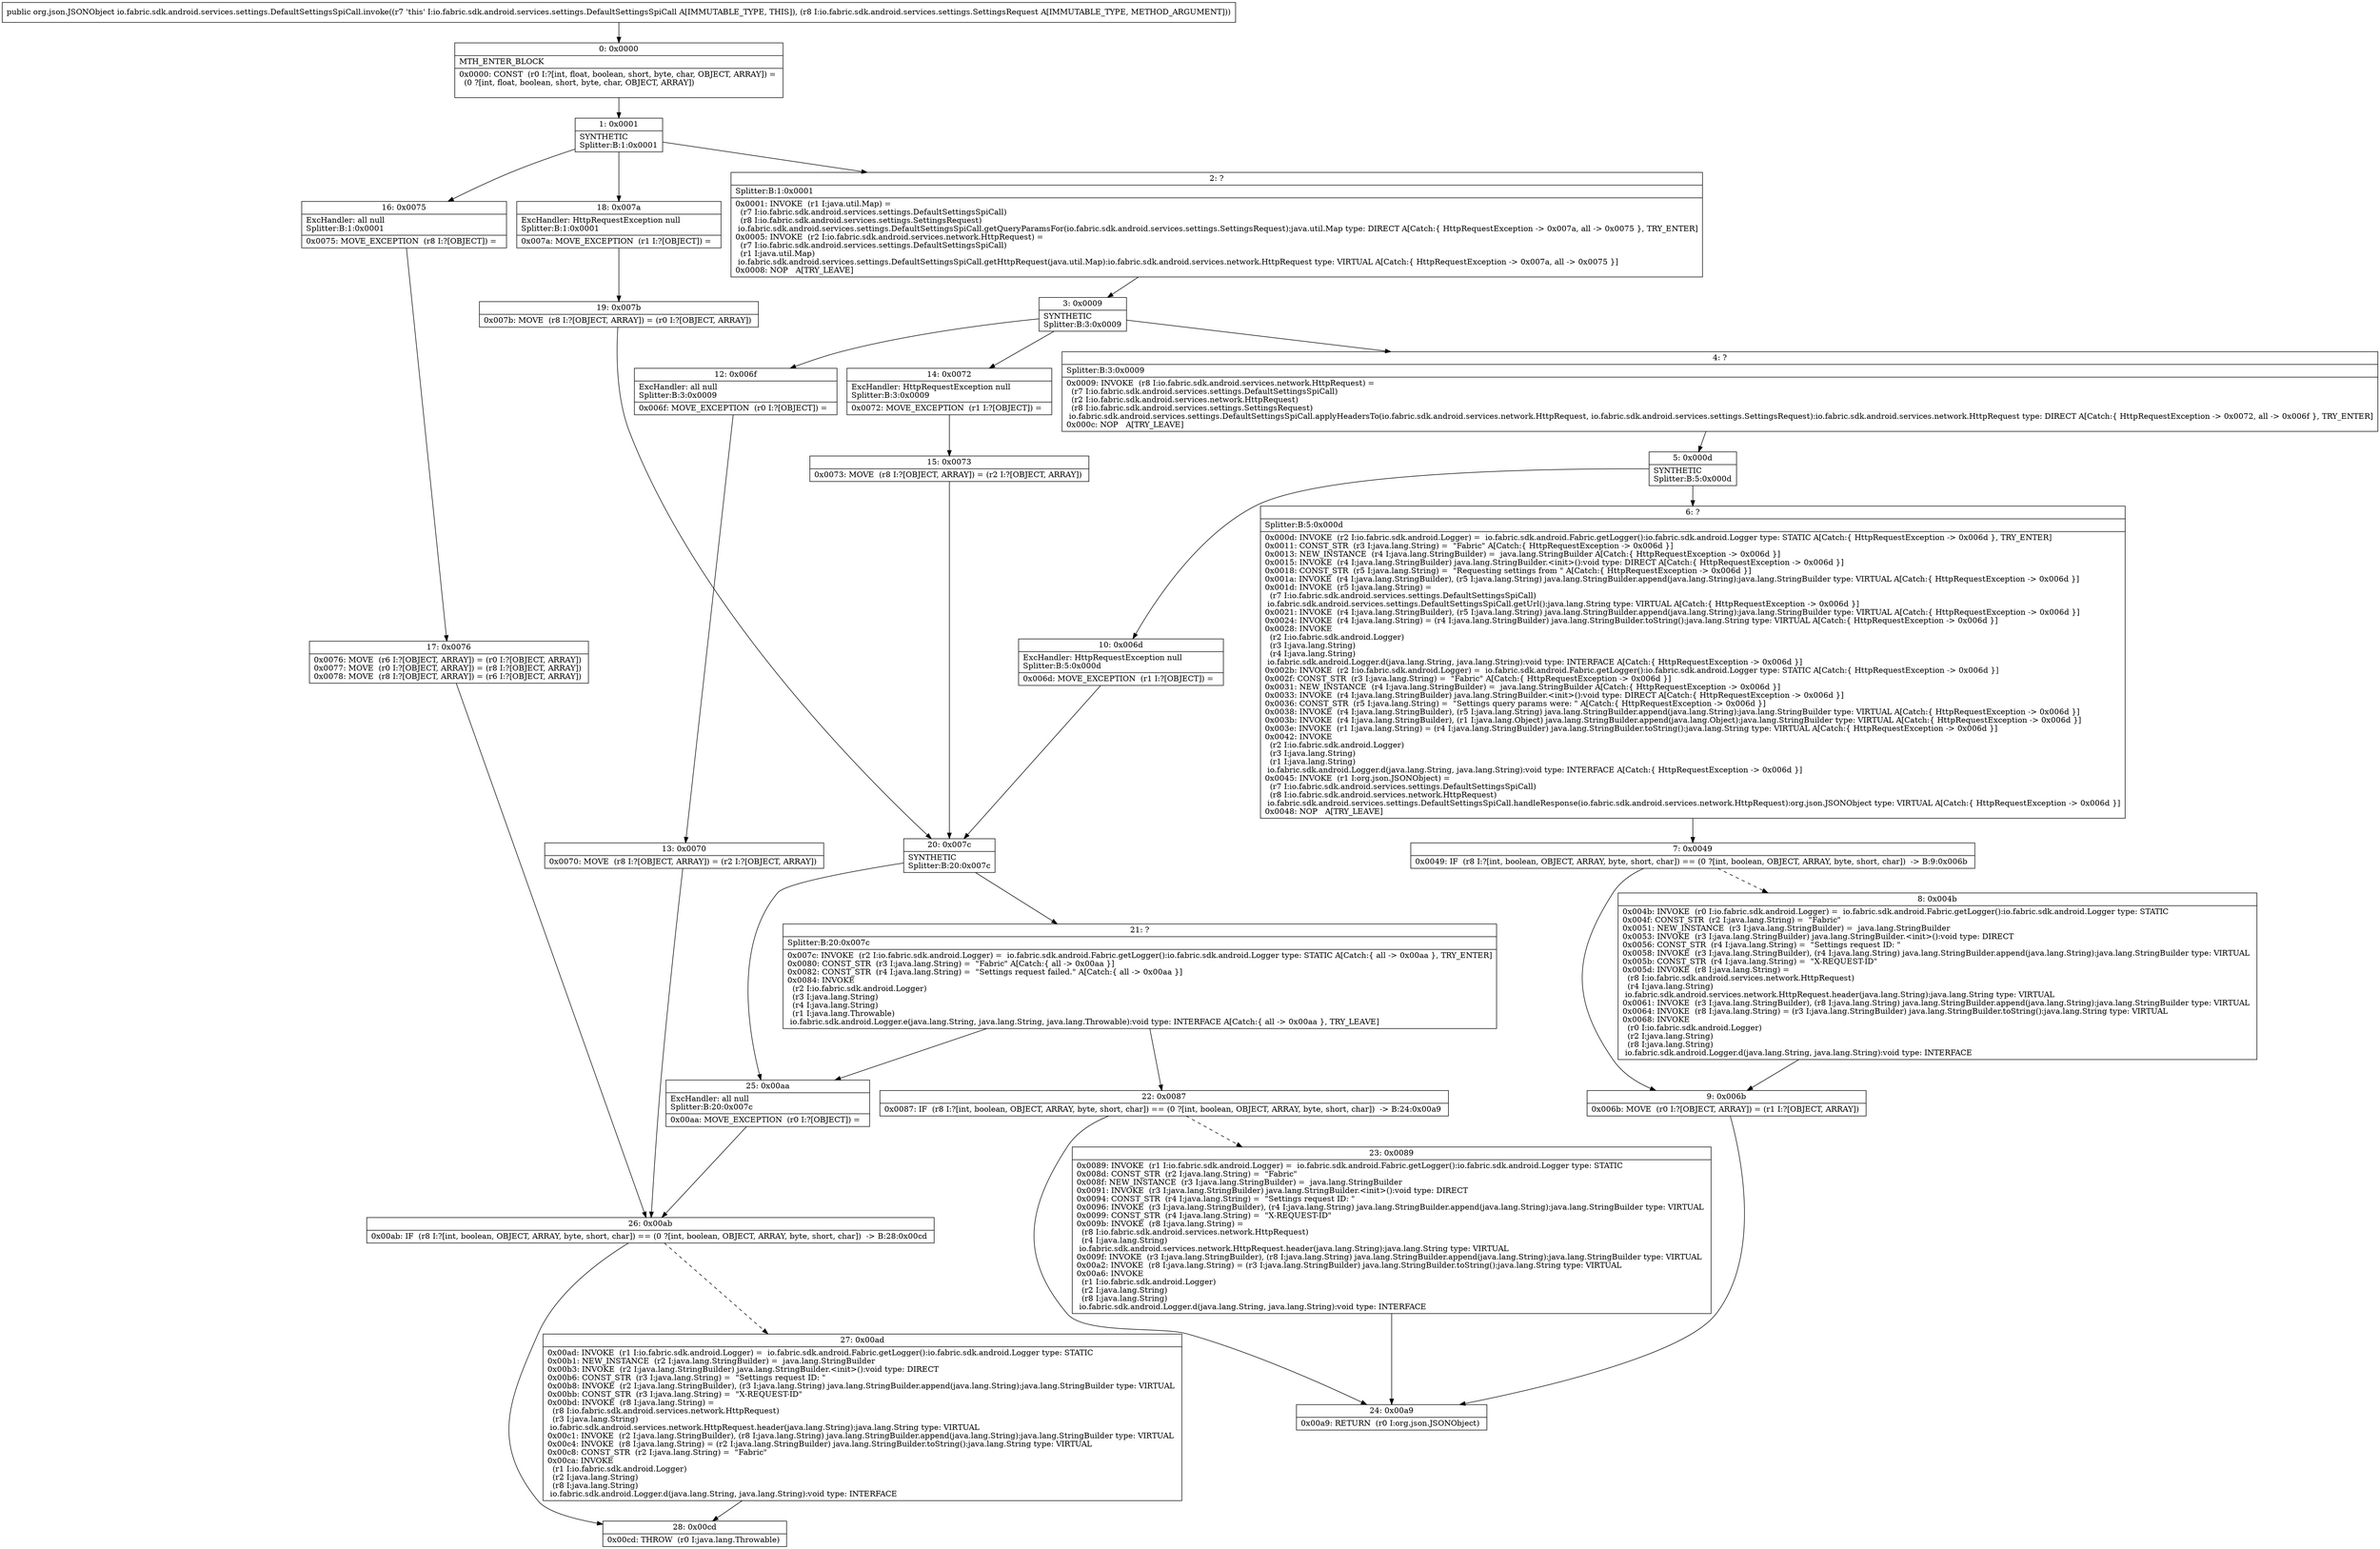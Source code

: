 digraph "CFG forio.fabric.sdk.android.services.settings.DefaultSettingsSpiCall.invoke(Lio\/fabric\/sdk\/android\/services\/settings\/SettingsRequest;)Lorg\/json\/JSONObject;" {
Node_0 [shape=record,label="{0\:\ 0x0000|MTH_ENTER_BLOCK\l|0x0000: CONST  (r0 I:?[int, float, boolean, short, byte, char, OBJECT, ARRAY]) = \l  (0 ?[int, float, boolean, short, byte, char, OBJECT, ARRAY])\l \l}"];
Node_1 [shape=record,label="{1\:\ 0x0001|SYNTHETIC\lSplitter:B:1:0x0001\l}"];
Node_2 [shape=record,label="{2\:\ ?|Splitter:B:1:0x0001\l|0x0001: INVOKE  (r1 I:java.util.Map) = \l  (r7 I:io.fabric.sdk.android.services.settings.DefaultSettingsSpiCall)\l  (r8 I:io.fabric.sdk.android.services.settings.SettingsRequest)\l io.fabric.sdk.android.services.settings.DefaultSettingsSpiCall.getQueryParamsFor(io.fabric.sdk.android.services.settings.SettingsRequest):java.util.Map type: DIRECT A[Catch:\{ HttpRequestException \-\> 0x007a, all \-\> 0x0075 \}, TRY_ENTER]\l0x0005: INVOKE  (r2 I:io.fabric.sdk.android.services.network.HttpRequest) = \l  (r7 I:io.fabric.sdk.android.services.settings.DefaultSettingsSpiCall)\l  (r1 I:java.util.Map)\l io.fabric.sdk.android.services.settings.DefaultSettingsSpiCall.getHttpRequest(java.util.Map):io.fabric.sdk.android.services.network.HttpRequest type: VIRTUAL A[Catch:\{ HttpRequestException \-\> 0x007a, all \-\> 0x0075 \}]\l0x0008: NOP   A[TRY_LEAVE]\l}"];
Node_3 [shape=record,label="{3\:\ 0x0009|SYNTHETIC\lSplitter:B:3:0x0009\l}"];
Node_4 [shape=record,label="{4\:\ ?|Splitter:B:3:0x0009\l|0x0009: INVOKE  (r8 I:io.fabric.sdk.android.services.network.HttpRequest) = \l  (r7 I:io.fabric.sdk.android.services.settings.DefaultSettingsSpiCall)\l  (r2 I:io.fabric.sdk.android.services.network.HttpRequest)\l  (r8 I:io.fabric.sdk.android.services.settings.SettingsRequest)\l io.fabric.sdk.android.services.settings.DefaultSettingsSpiCall.applyHeadersTo(io.fabric.sdk.android.services.network.HttpRequest, io.fabric.sdk.android.services.settings.SettingsRequest):io.fabric.sdk.android.services.network.HttpRequest type: DIRECT A[Catch:\{ HttpRequestException \-\> 0x0072, all \-\> 0x006f \}, TRY_ENTER]\l0x000c: NOP   A[TRY_LEAVE]\l}"];
Node_5 [shape=record,label="{5\:\ 0x000d|SYNTHETIC\lSplitter:B:5:0x000d\l}"];
Node_6 [shape=record,label="{6\:\ ?|Splitter:B:5:0x000d\l|0x000d: INVOKE  (r2 I:io.fabric.sdk.android.Logger) =  io.fabric.sdk.android.Fabric.getLogger():io.fabric.sdk.android.Logger type: STATIC A[Catch:\{ HttpRequestException \-\> 0x006d \}, TRY_ENTER]\l0x0011: CONST_STR  (r3 I:java.lang.String) =  \"Fabric\" A[Catch:\{ HttpRequestException \-\> 0x006d \}]\l0x0013: NEW_INSTANCE  (r4 I:java.lang.StringBuilder) =  java.lang.StringBuilder A[Catch:\{ HttpRequestException \-\> 0x006d \}]\l0x0015: INVOKE  (r4 I:java.lang.StringBuilder) java.lang.StringBuilder.\<init\>():void type: DIRECT A[Catch:\{ HttpRequestException \-\> 0x006d \}]\l0x0018: CONST_STR  (r5 I:java.lang.String) =  \"Requesting settings from \" A[Catch:\{ HttpRequestException \-\> 0x006d \}]\l0x001a: INVOKE  (r4 I:java.lang.StringBuilder), (r5 I:java.lang.String) java.lang.StringBuilder.append(java.lang.String):java.lang.StringBuilder type: VIRTUAL A[Catch:\{ HttpRequestException \-\> 0x006d \}]\l0x001d: INVOKE  (r5 I:java.lang.String) = \l  (r7 I:io.fabric.sdk.android.services.settings.DefaultSettingsSpiCall)\l io.fabric.sdk.android.services.settings.DefaultSettingsSpiCall.getUrl():java.lang.String type: VIRTUAL A[Catch:\{ HttpRequestException \-\> 0x006d \}]\l0x0021: INVOKE  (r4 I:java.lang.StringBuilder), (r5 I:java.lang.String) java.lang.StringBuilder.append(java.lang.String):java.lang.StringBuilder type: VIRTUAL A[Catch:\{ HttpRequestException \-\> 0x006d \}]\l0x0024: INVOKE  (r4 I:java.lang.String) = (r4 I:java.lang.StringBuilder) java.lang.StringBuilder.toString():java.lang.String type: VIRTUAL A[Catch:\{ HttpRequestException \-\> 0x006d \}]\l0x0028: INVOKE  \l  (r2 I:io.fabric.sdk.android.Logger)\l  (r3 I:java.lang.String)\l  (r4 I:java.lang.String)\l io.fabric.sdk.android.Logger.d(java.lang.String, java.lang.String):void type: INTERFACE A[Catch:\{ HttpRequestException \-\> 0x006d \}]\l0x002b: INVOKE  (r2 I:io.fabric.sdk.android.Logger) =  io.fabric.sdk.android.Fabric.getLogger():io.fabric.sdk.android.Logger type: STATIC A[Catch:\{ HttpRequestException \-\> 0x006d \}]\l0x002f: CONST_STR  (r3 I:java.lang.String) =  \"Fabric\" A[Catch:\{ HttpRequestException \-\> 0x006d \}]\l0x0031: NEW_INSTANCE  (r4 I:java.lang.StringBuilder) =  java.lang.StringBuilder A[Catch:\{ HttpRequestException \-\> 0x006d \}]\l0x0033: INVOKE  (r4 I:java.lang.StringBuilder) java.lang.StringBuilder.\<init\>():void type: DIRECT A[Catch:\{ HttpRequestException \-\> 0x006d \}]\l0x0036: CONST_STR  (r5 I:java.lang.String) =  \"Settings query params were: \" A[Catch:\{ HttpRequestException \-\> 0x006d \}]\l0x0038: INVOKE  (r4 I:java.lang.StringBuilder), (r5 I:java.lang.String) java.lang.StringBuilder.append(java.lang.String):java.lang.StringBuilder type: VIRTUAL A[Catch:\{ HttpRequestException \-\> 0x006d \}]\l0x003b: INVOKE  (r4 I:java.lang.StringBuilder), (r1 I:java.lang.Object) java.lang.StringBuilder.append(java.lang.Object):java.lang.StringBuilder type: VIRTUAL A[Catch:\{ HttpRequestException \-\> 0x006d \}]\l0x003e: INVOKE  (r1 I:java.lang.String) = (r4 I:java.lang.StringBuilder) java.lang.StringBuilder.toString():java.lang.String type: VIRTUAL A[Catch:\{ HttpRequestException \-\> 0x006d \}]\l0x0042: INVOKE  \l  (r2 I:io.fabric.sdk.android.Logger)\l  (r3 I:java.lang.String)\l  (r1 I:java.lang.String)\l io.fabric.sdk.android.Logger.d(java.lang.String, java.lang.String):void type: INTERFACE A[Catch:\{ HttpRequestException \-\> 0x006d \}]\l0x0045: INVOKE  (r1 I:org.json.JSONObject) = \l  (r7 I:io.fabric.sdk.android.services.settings.DefaultSettingsSpiCall)\l  (r8 I:io.fabric.sdk.android.services.network.HttpRequest)\l io.fabric.sdk.android.services.settings.DefaultSettingsSpiCall.handleResponse(io.fabric.sdk.android.services.network.HttpRequest):org.json.JSONObject type: VIRTUAL A[Catch:\{ HttpRequestException \-\> 0x006d \}]\l0x0048: NOP   A[TRY_LEAVE]\l}"];
Node_7 [shape=record,label="{7\:\ 0x0049|0x0049: IF  (r8 I:?[int, boolean, OBJECT, ARRAY, byte, short, char]) == (0 ?[int, boolean, OBJECT, ARRAY, byte, short, char])  \-\> B:9:0x006b \l}"];
Node_8 [shape=record,label="{8\:\ 0x004b|0x004b: INVOKE  (r0 I:io.fabric.sdk.android.Logger) =  io.fabric.sdk.android.Fabric.getLogger():io.fabric.sdk.android.Logger type: STATIC \l0x004f: CONST_STR  (r2 I:java.lang.String) =  \"Fabric\" \l0x0051: NEW_INSTANCE  (r3 I:java.lang.StringBuilder) =  java.lang.StringBuilder \l0x0053: INVOKE  (r3 I:java.lang.StringBuilder) java.lang.StringBuilder.\<init\>():void type: DIRECT \l0x0056: CONST_STR  (r4 I:java.lang.String) =  \"Settings request ID: \" \l0x0058: INVOKE  (r3 I:java.lang.StringBuilder), (r4 I:java.lang.String) java.lang.StringBuilder.append(java.lang.String):java.lang.StringBuilder type: VIRTUAL \l0x005b: CONST_STR  (r4 I:java.lang.String) =  \"X\-REQUEST\-ID\" \l0x005d: INVOKE  (r8 I:java.lang.String) = \l  (r8 I:io.fabric.sdk.android.services.network.HttpRequest)\l  (r4 I:java.lang.String)\l io.fabric.sdk.android.services.network.HttpRequest.header(java.lang.String):java.lang.String type: VIRTUAL \l0x0061: INVOKE  (r3 I:java.lang.StringBuilder), (r8 I:java.lang.String) java.lang.StringBuilder.append(java.lang.String):java.lang.StringBuilder type: VIRTUAL \l0x0064: INVOKE  (r8 I:java.lang.String) = (r3 I:java.lang.StringBuilder) java.lang.StringBuilder.toString():java.lang.String type: VIRTUAL \l0x0068: INVOKE  \l  (r0 I:io.fabric.sdk.android.Logger)\l  (r2 I:java.lang.String)\l  (r8 I:java.lang.String)\l io.fabric.sdk.android.Logger.d(java.lang.String, java.lang.String):void type: INTERFACE \l}"];
Node_9 [shape=record,label="{9\:\ 0x006b|0x006b: MOVE  (r0 I:?[OBJECT, ARRAY]) = (r1 I:?[OBJECT, ARRAY]) \l}"];
Node_10 [shape=record,label="{10\:\ 0x006d|ExcHandler: HttpRequestException null\lSplitter:B:5:0x000d\l|0x006d: MOVE_EXCEPTION  (r1 I:?[OBJECT]) =  \l}"];
Node_12 [shape=record,label="{12\:\ 0x006f|ExcHandler: all null\lSplitter:B:3:0x0009\l|0x006f: MOVE_EXCEPTION  (r0 I:?[OBJECT]) =  \l}"];
Node_13 [shape=record,label="{13\:\ 0x0070|0x0070: MOVE  (r8 I:?[OBJECT, ARRAY]) = (r2 I:?[OBJECT, ARRAY]) \l}"];
Node_14 [shape=record,label="{14\:\ 0x0072|ExcHandler: HttpRequestException null\lSplitter:B:3:0x0009\l|0x0072: MOVE_EXCEPTION  (r1 I:?[OBJECT]) =  \l}"];
Node_15 [shape=record,label="{15\:\ 0x0073|0x0073: MOVE  (r8 I:?[OBJECT, ARRAY]) = (r2 I:?[OBJECT, ARRAY]) \l}"];
Node_16 [shape=record,label="{16\:\ 0x0075|ExcHandler: all null\lSplitter:B:1:0x0001\l|0x0075: MOVE_EXCEPTION  (r8 I:?[OBJECT]) =  \l}"];
Node_17 [shape=record,label="{17\:\ 0x0076|0x0076: MOVE  (r6 I:?[OBJECT, ARRAY]) = (r0 I:?[OBJECT, ARRAY]) \l0x0077: MOVE  (r0 I:?[OBJECT, ARRAY]) = (r8 I:?[OBJECT, ARRAY]) \l0x0078: MOVE  (r8 I:?[OBJECT, ARRAY]) = (r6 I:?[OBJECT, ARRAY]) \l}"];
Node_18 [shape=record,label="{18\:\ 0x007a|ExcHandler: HttpRequestException null\lSplitter:B:1:0x0001\l|0x007a: MOVE_EXCEPTION  (r1 I:?[OBJECT]) =  \l}"];
Node_19 [shape=record,label="{19\:\ 0x007b|0x007b: MOVE  (r8 I:?[OBJECT, ARRAY]) = (r0 I:?[OBJECT, ARRAY]) \l}"];
Node_20 [shape=record,label="{20\:\ 0x007c|SYNTHETIC\lSplitter:B:20:0x007c\l}"];
Node_21 [shape=record,label="{21\:\ ?|Splitter:B:20:0x007c\l|0x007c: INVOKE  (r2 I:io.fabric.sdk.android.Logger) =  io.fabric.sdk.android.Fabric.getLogger():io.fabric.sdk.android.Logger type: STATIC A[Catch:\{ all \-\> 0x00aa \}, TRY_ENTER]\l0x0080: CONST_STR  (r3 I:java.lang.String) =  \"Fabric\" A[Catch:\{ all \-\> 0x00aa \}]\l0x0082: CONST_STR  (r4 I:java.lang.String) =  \"Settings request failed.\" A[Catch:\{ all \-\> 0x00aa \}]\l0x0084: INVOKE  \l  (r2 I:io.fabric.sdk.android.Logger)\l  (r3 I:java.lang.String)\l  (r4 I:java.lang.String)\l  (r1 I:java.lang.Throwable)\l io.fabric.sdk.android.Logger.e(java.lang.String, java.lang.String, java.lang.Throwable):void type: INTERFACE A[Catch:\{ all \-\> 0x00aa \}, TRY_LEAVE]\l}"];
Node_22 [shape=record,label="{22\:\ 0x0087|0x0087: IF  (r8 I:?[int, boolean, OBJECT, ARRAY, byte, short, char]) == (0 ?[int, boolean, OBJECT, ARRAY, byte, short, char])  \-\> B:24:0x00a9 \l}"];
Node_23 [shape=record,label="{23\:\ 0x0089|0x0089: INVOKE  (r1 I:io.fabric.sdk.android.Logger) =  io.fabric.sdk.android.Fabric.getLogger():io.fabric.sdk.android.Logger type: STATIC \l0x008d: CONST_STR  (r2 I:java.lang.String) =  \"Fabric\" \l0x008f: NEW_INSTANCE  (r3 I:java.lang.StringBuilder) =  java.lang.StringBuilder \l0x0091: INVOKE  (r3 I:java.lang.StringBuilder) java.lang.StringBuilder.\<init\>():void type: DIRECT \l0x0094: CONST_STR  (r4 I:java.lang.String) =  \"Settings request ID: \" \l0x0096: INVOKE  (r3 I:java.lang.StringBuilder), (r4 I:java.lang.String) java.lang.StringBuilder.append(java.lang.String):java.lang.StringBuilder type: VIRTUAL \l0x0099: CONST_STR  (r4 I:java.lang.String) =  \"X\-REQUEST\-ID\" \l0x009b: INVOKE  (r8 I:java.lang.String) = \l  (r8 I:io.fabric.sdk.android.services.network.HttpRequest)\l  (r4 I:java.lang.String)\l io.fabric.sdk.android.services.network.HttpRequest.header(java.lang.String):java.lang.String type: VIRTUAL \l0x009f: INVOKE  (r3 I:java.lang.StringBuilder), (r8 I:java.lang.String) java.lang.StringBuilder.append(java.lang.String):java.lang.StringBuilder type: VIRTUAL \l0x00a2: INVOKE  (r8 I:java.lang.String) = (r3 I:java.lang.StringBuilder) java.lang.StringBuilder.toString():java.lang.String type: VIRTUAL \l0x00a6: INVOKE  \l  (r1 I:io.fabric.sdk.android.Logger)\l  (r2 I:java.lang.String)\l  (r8 I:java.lang.String)\l io.fabric.sdk.android.Logger.d(java.lang.String, java.lang.String):void type: INTERFACE \l}"];
Node_24 [shape=record,label="{24\:\ 0x00a9|0x00a9: RETURN  (r0 I:org.json.JSONObject) \l}"];
Node_25 [shape=record,label="{25\:\ 0x00aa|ExcHandler: all null\lSplitter:B:20:0x007c\l|0x00aa: MOVE_EXCEPTION  (r0 I:?[OBJECT]) =  \l}"];
Node_26 [shape=record,label="{26\:\ 0x00ab|0x00ab: IF  (r8 I:?[int, boolean, OBJECT, ARRAY, byte, short, char]) == (0 ?[int, boolean, OBJECT, ARRAY, byte, short, char])  \-\> B:28:0x00cd \l}"];
Node_27 [shape=record,label="{27\:\ 0x00ad|0x00ad: INVOKE  (r1 I:io.fabric.sdk.android.Logger) =  io.fabric.sdk.android.Fabric.getLogger():io.fabric.sdk.android.Logger type: STATIC \l0x00b1: NEW_INSTANCE  (r2 I:java.lang.StringBuilder) =  java.lang.StringBuilder \l0x00b3: INVOKE  (r2 I:java.lang.StringBuilder) java.lang.StringBuilder.\<init\>():void type: DIRECT \l0x00b6: CONST_STR  (r3 I:java.lang.String) =  \"Settings request ID: \" \l0x00b8: INVOKE  (r2 I:java.lang.StringBuilder), (r3 I:java.lang.String) java.lang.StringBuilder.append(java.lang.String):java.lang.StringBuilder type: VIRTUAL \l0x00bb: CONST_STR  (r3 I:java.lang.String) =  \"X\-REQUEST\-ID\" \l0x00bd: INVOKE  (r8 I:java.lang.String) = \l  (r8 I:io.fabric.sdk.android.services.network.HttpRequest)\l  (r3 I:java.lang.String)\l io.fabric.sdk.android.services.network.HttpRequest.header(java.lang.String):java.lang.String type: VIRTUAL \l0x00c1: INVOKE  (r2 I:java.lang.StringBuilder), (r8 I:java.lang.String) java.lang.StringBuilder.append(java.lang.String):java.lang.StringBuilder type: VIRTUAL \l0x00c4: INVOKE  (r8 I:java.lang.String) = (r2 I:java.lang.StringBuilder) java.lang.StringBuilder.toString():java.lang.String type: VIRTUAL \l0x00c8: CONST_STR  (r2 I:java.lang.String) =  \"Fabric\" \l0x00ca: INVOKE  \l  (r1 I:io.fabric.sdk.android.Logger)\l  (r2 I:java.lang.String)\l  (r8 I:java.lang.String)\l io.fabric.sdk.android.Logger.d(java.lang.String, java.lang.String):void type: INTERFACE \l}"];
Node_28 [shape=record,label="{28\:\ 0x00cd|0x00cd: THROW  (r0 I:java.lang.Throwable) \l}"];
MethodNode[shape=record,label="{public org.json.JSONObject io.fabric.sdk.android.services.settings.DefaultSettingsSpiCall.invoke((r7 'this' I:io.fabric.sdk.android.services.settings.DefaultSettingsSpiCall A[IMMUTABLE_TYPE, THIS]), (r8 I:io.fabric.sdk.android.services.settings.SettingsRequest A[IMMUTABLE_TYPE, METHOD_ARGUMENT])) }"];
MethodNode -> Node_0;
Node_0 -> Node_1;
Node_1 -> Node_2;
Node_1 -> Node_18;
Node_1 -> Node_16;
Node_2 -> Node_3;
Node_3 -> Node_4;
Node_3 -> Node_14;
Node_3 -> Node_12;
Node_4 -> Node_5;
Node_5 -> Node_6;
Node_5 -> Node_10;
Node_6 -> Node_7;
Node_7 -> Node_8[style=dashed];
Node_7 -> Node_9;
Node_8 -> Node_9;
Node_9 -> Node_24;
Node_10 -> Node_20;
Node_12 -> Node_13;
Node_13 -> Node_26;
Node_14 -> Node_15;
Node_15 -> Node_20;
Node_16 -> Node_17;
Node_17 -> Node_26;
Node_18 -> Node_19;
Node_19 -> Node_20;
Node_20 -> Node_21;
Node_20 -> Node_25;
Node_21 -> Node_22;
Node_21 -> Node_25;
Node_22 -> Node_23[style=dashed];
Node_22 -> Node_24;
Node_23 -> Node_24;
Node_25 -> Node_26;
Node_26 -> Node_27[style=dashed];
Node_26 -> Node_28;
Node_27 -> Node_28;
}

